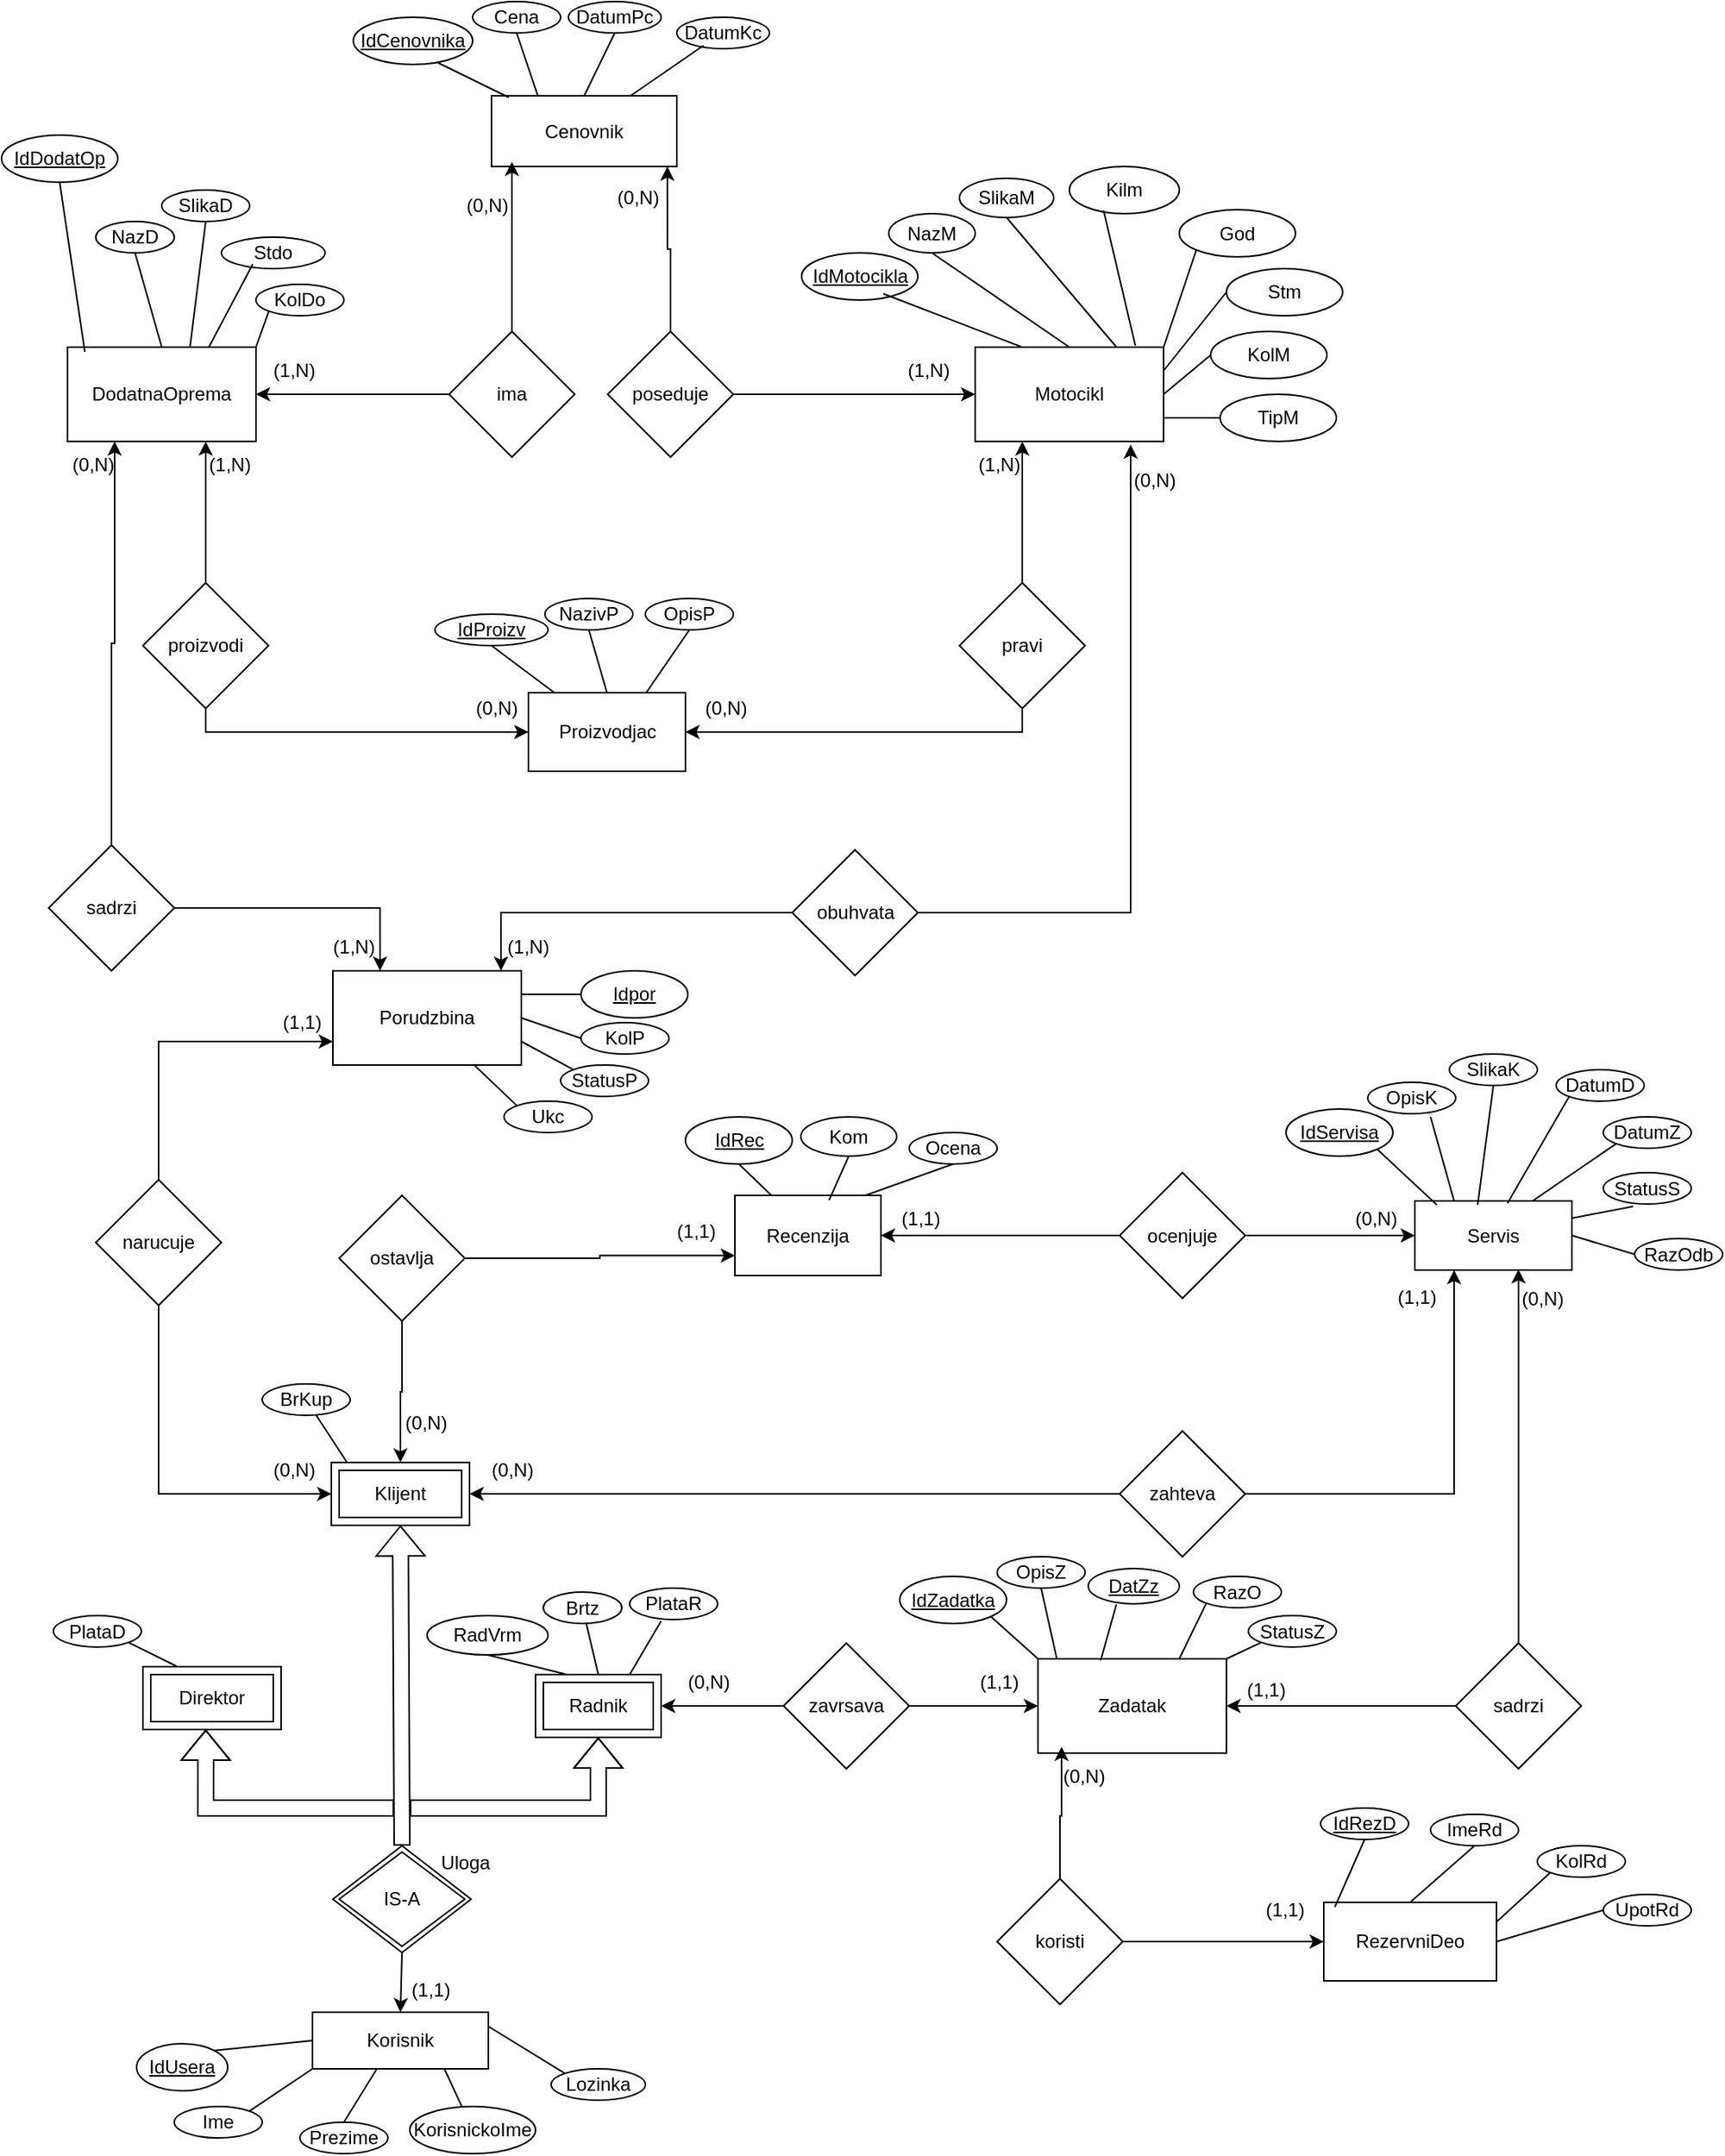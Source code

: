 <mxfile version="26.0.6">
  <diagram name="Page-1" id="jbQmQfb3OkJUTnVMndE-">
    <mxGraphModel dx="1194" dy="1929" grid="1" gridSize="10" guides="1" tooltips="1" connect="1" arrows="1" fold="1" page="1" pageScale="1" pageWidth="827" pageHeight="1169" math="0" shadow="0">
      <root>
        <mxCell id="0" />
        <mxCell id="1" parent="0" />
        <mxCell id="z9-_X4TnjhAXTxXw1oiZ-1" value="Korisnik" style="whiteSpace=wrap;html=1;" parent="1" vertex="1">
          <mxGeometry x="198" y="740" width="112" height="36" as="geometry" />
        </mxCell>
        <mxCell id="z9-_X4TnjhAXTxXw1oiZ-2" value="IS-A" style="shape=rhombus;double=1;perimeter=rhombusPerimeter;whiteSpace=wrap;html=1;align=center;" parent="1" vertex="1">
          <mxGeometry x="211" y="634" width="88" height="68" as="geometry" />
        </mxCell>
        <mxCell id="z9-_X4TnjhAXTxXw1oiZ-3" value="Uloga" style="text;html=1;align=center;verticalAlign=middle;resizable=0;points=[];autosize=1;strokeColor=none;fillColor=none;" parent="1" vertex="1">
          <mxGeometry x="270" y="630" width="50" height="30" as="geometry" />
        </mxCell>
        <mxCell id="z9-_X4TnjhAXTxXw1oiZ-4" value="(1,1)" style="text;html=1;align=center;verticalAlign=middle;resizable=0;points=[];autosize=1;strokeColor=none;fillColor=none;" parent="1" vertex="1">
          <mxGeometry x="249" y="712" width="48" height="28" as="geometry" />
        </mxCell>
        <mxCell id="z9-_X4TnjhAXTxXw1oiZ-5" value="BrKup" style="ellipse;whiteSpace=wrap;html=1;align=center;" parent="1" vertex="1">
          <mxGeometry x="166" y="340" width="56" height="20" as="geometry" />
        </mxCell>
        <mxCell id="z9-_X4TnjhAXTxXw1oiZ-6" value="" style="endArrow=none;html=1;rounded=0;exitX=0.136;exitY=0.075;exitDx=0;exitDy=0;exitPerimeter=0;" parent="1" source="z9-_X4TnjhAXTxXw1oiZ-13" target="z9-_X4TnjhAXTxXw1oiZ-5" edge="1">
          <mxGeometry x="0.444" y="-1" width="50" height="50" relative="1" as="geometry">
            <mxPoint x="439.314" y="592" as="sourcePoint" />
            <mxPoint x="444" y="548" as="targetPoint" />
            <mxPoint as="offset" />
          </mxGeometry>
        </mxCell>
        <mxCell id="z9-_X4TnjhAXTxXw1oiZ-7" value="Brtz" style="ellipse;whiteSpace=wrap;html=1;align=center;" parent="1" vertex="1">
          <mxGeometry x="345" y="472.5" width="50" height="20" as="geometry" />
        </mxCell>
        <mxCell id="z9-_X4TnjhAXTxXw1oiZ-8" value="" style="endArrow=none;html=1;rounded=0;entryX=0.5;entryY=0;entryDx=0;entryDy=0;" parent="1" source="z9-_X4TnjhAXTxXw1oiZ-7" target="z9-_X4TnjhAXTxXw1oiZ-14" edge="1">
          <mxGeometry width="50" height="50" relative="1" as="geometry">
            <mxPoint x="410" y="658" as="sourcePoint" />
            <mxPoint x="460" y="680" as="targetPoint" />
          </mxGeometry>
        </mxCell>
        <mxCell id="z9-_X4TnjhAXTxXw1oiZ-9" value="" style="shape=flexArrow;endArrow=classic;html=1;rounded=0;entryX=0.455;entryY=1;entryDx=0;entryDy=0;entryPerimeter=0;" parent="1" target="z9-_X4TnjhAXTxXw1oiZ-12" edge="1">
          <mxGeometry width="50" height="50" relative="1" as="geometry">
            <mxPoint x="250" y="610" as="sourcePoint" />
            <mxPoint x="394" y="516" as="targetPoint" />
            <Array as="points">
              <mxPoint x="200" y="610" />
              <mxPoint x="130" y="610" />
            </Array>
          </mxGeometry>
        </mxCell>
        <mxCell id="z9-_X4TnjhAXTxXw1oiZ-10" value="" style="shape=flexArrow;endArrow=classic;html=1;rounded=0;entryX=0.5;entryY=1;entryDx=0;entryDy=0;" parent="1" target="z9-_X4TnjhAXTxXw1oiZ-14" edge="1">
          <mxGeometry width="50" height="50" relative="1" as="geometry">
            <mxPoint x="260" y="610" as="sourcePoint" />
            <mxPoint x="403" y="694" as="targetPoint" />
            <Array as="points">
              <mxPoint x="350" y="610" />
              <mxPoint x="380" y="610" />
            </Array>
          </mxGeometry>
        </mxCell>
        <mxCell id="z9-_X4TnjhAXTxXw1oiZ-11" value="" style="shape=flexArrow;endArrow=classic;html=1;rounded=0;entryX=0.5;entryY=1;entryDx=0;entryDy=0;exitX=0.5;exitY=0;exitDx=0;exitDy=0;" parent="1" source="z9-_X4TnjhAXTxXw1oiZ-2" target="z9-_X4TnjhAXTxXw1oiZ-13" edge="1">
          <mxGeometry width="50" height="50" relative="1" as="geometry">
            <mxPoint x="150" y="580" as="sourcePoint" />
            <mxPoint x="402" y="612" as="targetPoint" />
            <Array as="points" />
          </mxGeometry>
        </mxCell>
        <mxCell id="z9-_X4TnjhAXTxXw1oiZ-12" value="Direktor" style="shape=ext;margin=3;double=1;whiteSpace=wrap;html=1;align=center;" parent="1" vertex="1">
          <mxGeometry x="90" y="520" width="88" height="40" as="geometry" />
        </mxCell>
        <mxCell id="z9-_X4TnjhAXTxXw1oiZ-13" value="Klijent" style="shape=ext;margin=3;double=1;whiteSpace=wrap;html=1;align=center;" parent="1" vertex="1">
          <mxGeometry x="210" y="390" width="88" height="40" as="geometry" />
        </mxCell>
        <mxCell id="z9-_X4TnjhAXTxXw1oiZ-14" value="Radnik" style="shape=ext;margin=3;double=1;whiteSpace=wrap;html=1;align=center;" parent="1" vertex="1">
          <mxGeometry x="340" y="525" width="80" height="40" as="geometry" />
        </mxCell>
        <mxCell id="z9-_X4TnjhAXTxXw1oiZ-15" value="RadVrm" style="ellipse;whiteSpace=wrap;html=1;align=center;" parent="1" vertex="1">
          <mxGeometry x="271" y="487.5" width="77" height="25" as="geometry" />
        </mxCell>
        <mxCell id="z9-_X4TnjhAXTxXw1oiZ-16" value="" style="endArrow=none;html=1;rounded=0;entryX=0.25;entryY=0;entryDx=0;entryDy=0;exitX=0.5;exitY=1;exitDx=0;exitDy=0;" parent="1" source="z9-_X4TnjhAXTxXw1oiZ-15" target="z9-_X4TnjhAXTxXw1oiZ-14" edge="1">
          <mxGeometry width="50" height="50" relative="1" as="geometry">
            <mxPoint x="390" y="614" as="sourcePoint" />
            <mxPoint x="440" y="564" as="targetPoint" />
          </mxGeometry>
        </mxCell>
        <mxCell id="z9-_X4TnjhAXTxXw1oiZ-17" value="" style="endArrow=classic;html=1;rounded=0;entryX=0.5;entryY=0;entryDx=0;entryDy=0;exitX=0.5;exitY=1;exitDx=0;exitDy=0;" parent="1" source="z9-_X4TnjhAXTxXw1oiZ-2" target="z9-_X4TnjhAXTxXw1oiZ-1" edge="1">
          <mxGeometry width="50" height="50" relative="1" as="geometry">
            <mxPoint x="400" y="520" as="sourcePoint" />
            <mxPoint x="450" y="470" as="targetPoint" />
          </mxGeometry>
        </mxCell>
        <mxCell id="z9-_X4TnjhAXTxXw1oiZ-18" value="Lozinka" style="ellipse;whiteSpace=wrap;html=1;align=center;" parent="1" vertex="1">
          <mxGeometry x="350" y="776" width="60" height="20" as="geometry" />
        </mxCell>
        <mxCell id="z9-_X4TnjhAXTxXw1oiZ-19" value="KorisnickoIme" style="ellipse;whiteSpace=wrap;html=1;align=center;" parent="1" vertex="1">
          <mxGeometry x="260" y="800" width="80" height="30" as="geometry" />
        </mxCell>
        <mxCell id="z9-_X4TnjhAXTxXw1oiZ-20" value="Ime" style="ellipse;whiteSpace=wrap;html=1;align=center;" parent="1" vertex="1">
          <mxGeometry x="110" y="800" width="56" height="20" as="geometry" />
        </mxCell>
        <mxCell id="z9-_X4TnjhAXTxXw1oiZ-21" value="Prezime" style="ellipse;whiteSpace=wrap;html=1;align=center;" parent="1" vertex="1">
          <mxGeometry x="190" y="810" width="56" height="20" as="geometry" />
        </mxCell>
        <mxCell id="z9-_X4TnjhAXTxXw1oiZ-22" value="IdUsera" style="ellipse;whiteSpace=wrap;html=1;align=center;fontStyle=4" parent="1" vertex="1">
          <mxGeometry x="86" y="760" width="58" height="30" as="geometry" />
        </mxCell>
        <mxCell id="z9-_X4TnjhAXTxXw1oiZ-23" value="" style="endArrow=none;html=1;rounded=0;entryX=1;entryY=0.25;entryDx=0;entryDy=0;exitX=0;exitY=0;exitDx=0;exitDy=0;" parent="1" source="z9-_X4TnjhAXTxXw1oiZ-18" target="z9-_X4TnjhAXTxXw1oiZ-1" edge="1">
          <mxGeometry width="50" height="50" relative="1" as="geometry">
            <mxPoint x="370" y="770" as="sourcePoint" />
            <mxPoint x="420" y="710" as="targetPoint" />
          </mxGeometry>
        </mxCell>
        <mxCell id="z9-_X4TnjhAXTxXw1oiZ-24" value="" style="endArrow=none;html=1;rounded=0;entryX=0.75;entryY=1;entryDx=0;entryDy=0;" parent="1" source="z9-_X4TnjhAXTxXw1oiZ-19" target="z9-_X4TnjhAXTxXw1oiZ-1" edge="1">
          <mxGeometry width="50" height="50" relative="1" as="geometry">
            <mxPoint x="350" y="800" as="sourcePoint" />
            <mxPoint x="290" y="779" as="targetPoint" />
          </mxGeometry>
        </mxCell>
        <mxCell id="z9-_X4TnjhAXTxXw1oiZ-25" value="" style="endArrow=none;html=1;rounded=0;entryX=1;entryY=0;entryDx=0;entryDy=0;exitX=0;exitY=1;exitDx=0;exitDy=0;" parent="1" source="z9-_X4TnjhAXTxXw1oiZ-1" target="z9-_X4TnjhAXTxXw1oiZ-20" edge="1">
          <mxGeometry width="50" height="50" relative="1" as="geometry">
            <mxPoint x="453" y="690" as="sourcePoint" />
            <mxPoint x="503" y="640" as="targetPoint" />
          </mxGeometry>
        </mxCell>
        <mxCell id="z9-_X4TnjhAXTxXw1oiZ-26" value="" style="endArrow=none;html=1;rounded=0;exitX=0.366;exitY=1;exitDx=0;exitDy=0;exitPerimeter=0;entryX=0.5;entryY=0;entryDx=0;entryDy=0;" parent="1" source="z9-_X4TnjhAXTxXw1oiZ-1" target="z9-_X4TnjhAXTxXw1oiZ-21" edge="1">
          <mxGeometry x="0.444" y="-1" width="50" height="50" relative="1" as="geometry">
            <mxPoint x="228" y="760" as="sourcePoint" />
            <mxPoint x="218" y="810" as="targetPoint" />
            <mxPoint as="offset" />
          </mxGeometry>
        </mxCell>
        <mxCell id="z9-_X4TnjhAXTxXw1oiZ-27" value="PlataD" style="ellipse;whiteSpace=wrap;html=1;align=center;" parent="1" vertex="1">
          <mxGeometry x="33" y="487.5" width="56" height="20" as="geometry" />
        </mxCell>
        <mxCell id="z9-_X4TnjhAXTxXw1oiZ-28" value="" style="endArrow=none;html=1;rounded=0;exitX=0.25;exitY=0;exitDx=0;exitDy=0;entryX=1;entryY=1;entryDx=0;entryDy=0;" parent="1" source="z9-_X4TnjhAXTxXw1oiZ-12" target="z9-_X4TnjhAXTxXw1oiZ-27" edge="1">
          <mxGeometry x="0.444" y="-1" width="50" height="50" relative="1" as="geometry">
            <mxPoint x="252" y="491" as="sourcePoint" />
            <mxPoint x="228" y="450" as="targetPoint" />
            <mxPoint as="offset" />
          </mxGeometry>
        </mxCell>
        <mxCell id="z9-_X4TnjhAXTxXw1oiZ-29" value="Porudzbina" style="rounded=0;whiteSpace=wrap;html=1;" parent="1" vertex="1">
          <mxGeometry x="211" y="77" width="120" height="60" as="geometry" />
        </mxCell>
        <mxCell id="z9-_X4TnjhAXTxXw1oiZ-30" style="edgeStyle=orthogonalEdgeStyle;rounded=0;orthogonalLoop=1;jettySize=auto;html=1;exitX=0.5;exitY=1;exitDx=0;exitDy=0;entryX=0;entryY=0.5;entryDx=0;entryDy=0;" parent="1" source="z9-_X4TnjhAXTxXw1oiZ-31" target="z9-_X4TnjhAXTxXw1oiZ-13" edge="1">
          <mxGeometry relative="1" as="geometry" />
        </mxCell>
        <mxCell id="lGPJIiyP_90Y28TDjWUF-8" style="edgeStyle=orthogonalEdgeStyle;rounded=0;orthogonalLoop=1;jettySize=auto;html=1;entryX=0;entryY=0.75;entryDx=0;entryDy=0;" edge="1" parent="1" source="z9-_X4TnjhAXTxXw1oiZ-31" target="z9-_X4TnjhAXTxXw1oiZ-29">
          <mxGeometry relative="1" as="geometry">
            <Array as="points">
              <mxPoint x="100" y="122" />
            </Array>
          </mxGeometry>
        </mxCell>
        <mxCell id="z9-_X4TnjhAXTxXw1oiZ-31" value="narucuje" style="rhombus;whiteSpace=wrap;html=1;" parent="1" vertex="1">
          <mxGeometry x="60" y="210" width="80" height="80" as="geometry" />
        </mxCell>
        <mxCell id="z9-_X4TnjhAXTxXw1oiZ-33" style="edgeStyle=orthogonalEdgeStyle;rounded=0;orthogonalLoop=1;jettySize=auto;html=1;entryX=0.25;entryY=1;entryDx=0;entryDy=0;" parent="1" source="z9-_X4TnjhAXTxXw1oiZ-34" target="z9-_X4TnjhAXTxXw1oiZ-36" edge="1">
          <mxGeometry relative="1" as="geometry" />
        </mxCell>
        <mxCell id="lGPJIiyP_90Y28TDjWUF-7" style="edgeStyle=orthogonalEdgeStyle;rounded=0;orthogonalLoop=1;jettySize=auto;html=1;entryX=0.25;entryY=0;entryDx=0;entryDy=0;" edge="1" parent="1" source="z9-_X4TnjhAXTxXw1oiZ-34" target="z9-_X4TnjhAXTxXw1oiZ-29">
          <mxGeometry relative="1" as="geometry" />
        </mxCell>
        <mxCell id="z9-_X4TnjhAXTxXw1oiZ-34" value="sadrzi" style="rhombus;whiteSpace=wrap;html=1;" parent="1" vertex="1">
          <mxGeometry x="30" y="-3" width="80" height="80" as="geometry" />
        </mxCell>
        <mxCell id="z9-_X4TnjhAXTxXw1oiZ-35" value="Motocikl" style="rounded=0;whiteSpace=wrap;html=1;" parent="1" vertex="1">
          <mxGeometry x="620" y="-320" width="120" height="60" as="geometry" />
        </mxCell>
        <mxCell id="z9-_X4TnjhAXTxXw1oiZ-36" value="DodatnaOprema" style="rounded=0;whiteSpace=wrap;html=1;" parent="1" vertex="1">
          <mxGeometry x="42" y="-320" width="120" height="60" as="geometry" />
        </mxCell>
        <mxCell id="z9-_X4TnjhAXTxXw1oiZ-37" value="NazD" style="ellipse;whiteSpace=wrap;html=1;align=center;" parent="1" vertex="1">
          <mxGeometry x="60" y="-400" width="50" height="20" as="geometry" />
        </mxCell>
        <mxCell id="z9-_X4TnjhAXTxXw1oiZ-38" value="&lt;u&gt;IdDodatOp&lt;/u&gt;" style="ellipse;whiteSpace=wrap;html=1;align=center;" parent="1" vertex="1">
          <mxGeometry y="-455" width="74" height="30" as="geometry" />
        </mxCell>
        <mxCell id="z9-_X4TnjhAXTxXw1oiZ-39" value="SlikaD" style="ellipse;whiteSpace=wrap;html=1;align=center;" parent="1" vertex="1">
          <mxGeometry x="102" y="-420" width="56" height="20" as="geometry" />
        </mxCell>
        <mxCell id="z9-_X4TnjhAXTxXw1oiZ-40" style="edgeStyle=orthogonalEdgeStyle;rounded=0;orthogonalLoop=1;jettySize=auto;html=1;exitX=0.5;exitY=1;exitDx=0;exitDy=0;" parent="1" source="z9-_X4TnjhAXTxXw1oiZ-39" target="z9-_X4TnjhAXTxXw1oiZ-39" edge="1">
          <mxGeometry relative="1" as="geometry" />
        </mxCell>
        <mxCell id="z9-_X4TnjhAXTxXw1oiZ-41" value="KolDo" style="ellipse;whiteSpace=wrap;html=1;align=center;" parent="1" vertex="1">
          <mxGeometry x="162" y="-360" width="56" height="20" as="geometry" />
        </mxCell>
        <mxCell id="z9-_X4TnjhAXTxXw1oiZ-42" value="Stdo" style="ellipse;whiteSpace=wrap;html=1;align=center;" parent="1" vertex="1">
          <mxGeometry x="140" y="-390" width="66" height="20" as="geometry" />
        </mxCell>
        <mxCell id="z9-_X4TnjhAXTxXw1oiZ-43" value="" style="endArrow=none;html=1;rounded=0;entryX=0.5;entryY=1;entryDx=0;entryDy=0;exitX=0.092;exitY=0.05;exitDx=0;exitDy=0;exitPerimeter=0;" parent="1" source="z9-_X4TnjhAXTxXw1oiZ-36" target="z9-_X4TnjhAXTxXw1oiZ-38" edge="1">
          <mxGeometry width="50" height="50" relative="1" as="geometry">
            <mxPoint x="70" y="-260" as="sourcePoint" />
            <mxPoint x="450" y="-390" as="targetPoint" />
          </mxGeometry>
        </mxCell>
        <mxCell id="z9-_X4TnjhAXTxXw1oiZ-44" value="" style="endArrow=none;html=1;rounded=0;entryX=0.5;entryY=1;entryDx=0;entryDy=0;exitX=0.5;exitY=0;exitDx=0;exitDy=0;" parent="1" source="z9-_X4TnjhAXTxXw1oiZ-36" target="z9-_X4TnjhAXTxXw1oiZ-37" edge="1">
          <mxGeometry width="50" height="50" relative="1" as="geometry">
            <mxPoint x="400" y="-340" as="sourcePoint" />
            <mxPoint x="450" y="-390" as="targetPoint" />
          </mxGeometry>
        </mxCell>
        <mxCell id="z9-_X4TnjhAXTxXw1oiZ-45" value="" style="endArrow=none;html=1;rounded=0;entryX=0.5;entryY=1;entryDx=0;entryDy=0;exitX=0.65;exitY=0;exitDx=0;exitDy=0;exitPerimeter=0;" parent="1" source="z9-_X4TnjhAXTxXw1oiZ-36" target="z9-_X4TnjhAXTxXw1oiZ-39" edge="1">
          <mxGeometry width="50" height="50" relative="1" as="geometry">
            <mxPoint x="400" y="-340" as="sourcePoint" />
            <mxPoint x="450" y="-390" as="targetPoint" />
          </mxGeometry>
        </mxCell>
        <mxCell id="z9-_X4TnjhAXTxXw1oiZ-46" value="" style="endArrow=none;html=1;rounded=0;exitX=0.303;exitY=0.854;exitDx=0;exitDy=0;entryX=0.75;entryY=0;entryDx=0;entryDy=0;exitPerimeter=0;" parent="1" source="z9-_X4TnjhAXTxXw1oiZ-42" target="z9-_X4TnjhAXTxXw1oiZ-36" edge="1">
          <mxGeometry width="50" height="50" relative="1" as="geometry">
            <mxPoint x="400" y="-340" as="sourcePoint" />
            <mxPoint x="450" y="-390" as="targetPoint" />
          </mxGeometry>
        </mxCell>
        <mxCell id="z9-_X4TnjhAXTxXw1oiZ-47" value="NazМ" style="ellipse;whiteSpace=wrap;html=1;align=center;" parent="1" vertex="1">
          <mxGeometry x="565" y="-405" width="55" height="25" as="geometry" />
        </mxCell>
        <mxCell id="z9-_X4TnjhAXTxXw1oiZ-48" value="&lt;u&gt;IdMotocikla&lt;/u&gt;" style="ellipse;whiteSpace=wrap;html=1;align=center;" parent="1" vertex="1">
          <mxGeometry x="509.5" y="-380" width="74" height="30" as="geometry" />
        </mxCell>
        <mxCell id="z9-_X4TnjhAXTxXw1oiZ-49" value="SlikaМ" style="ellipse;whiteSpace=wrap;html=1;align=center;" parent="1" vertex="1">
          <mxGeometry x="610" y="-427.5" width="60" height="25" as="geometry" />
        </mxCell>
        <mxCell id="z9-_X4TnjhAXTxXw1oiZ-50" style="edgeStyle=orthogonalEdgeStyle;rounded=0;orthogonalLoop=1;jettySize=auto;html=1;exitX=0.5;exitY=1;exitDx=0;exitDy=0;" parent="1" source="z9-_X4TnjhAXTxXw1oiZ-49" target="z9-_X4TnjhAXTxXw1oiZ-49" edge="1">
          <mxGeometry relative="1" as="geometry" />
        </mxCell>
        <mxCell id="z9-_X4TnjhAXTxXw1oiZ-51" value="" style="endArrow=none;html=1;rounded=0;entryX=0.703;entryY=0.867;entryDx=0;entryDy=0;exitX=0.25;exitY=0;exitDx=0;exitDy=0;entryPerimeter=0;" parent="1" source="z9-_X4TnjhAXTxXw1oiZ-35" target="z9-_X4TnjhAXTxXw1oiZ-48" edge="1">
          <mxGeometry width="50" height="50" relative="1" as="geometry">
            <mxPoint x="400" y="-140" as="sourcePoint" />
            <mxPoint x="450" y="-190" as="targetPoint" />
          </mxGeometry>
        </mxCell>
        <mxCell id="z9-_X4TnjhAXTxXw1oiZ-52" value="" style="endArrow=none;html=1;rounded=0;entryX=0.5;entryY=1;entryDx=0;entryDy=0;exitX=0.5;exitY=0;exitDx=0;exitDy=0;" parent="1" source="z9-_X4TnjhAXTxXw1oiZ-35" target="z9-_X4TnjhAXTxXw1oiZ-47" edge="1">
          <mxGeometry width="50" height="50" relative="1" as="geometry">
            <mxPoint x="400" y="-140" as="sourcePoint" />
            <mxPoint x="450" y="-190" as="targetPoint" />
          </mxGeometry>
        </mxCell>
        <mxCell id="z9-_X4TnjhAXTxXw1oiZ-53" value="" style="endArrow=none;html=1;rounded=0;entryX=0.5;entryY=1;entryDx=0;entryDy=0;exitX=0.75;exitY=0;exitDx=0;exitDy=0;" parent="1" source="z9-_X4TnjhAXTxXw1oiZ-35" target="z9-_X4TnjhAXTxXw1oiZ-49" edge="1">
          <mxGeometry width="50" height="50" relative="1" as="geometry">
            <mxPoint x="400" y="-140" as="sourcePoint" />
            <mxPoint x="450" y="-190" as="targetPoint" />
          </mxGeometry>
        </mxCell>
        <mxCell id="z9-_X4TnjhAXTxXw1oiZ-54" value="Kilm" style="ellipse;whiteSpace=wrap;html=1;align=center;" parent="1" vertex="1">
          <mxGeometry x="680" y="-435" width="70" height="30" as="geometry" />
        </mxCell>
        <mxCell id="z9-_X4TnjhAXTxXw1oiZ-55" style="edgeStyle=orthogonalEdgeStyle;rounded=0;orthogonalLoop=1;jettySize=auto;html=1;exitX=0.5;exitY=1;exitDx=0;exitDy=0;" parent="1" edge="1">
          <mxGeometry relative="1" as="geometry">
            <mxPoint x="818" y="-290" as="sourcePoint" />
            <mxPoint x="818" y="-290" as="targetPoint" />
          </mxGeometry>
        </mxCell>
        <mxCell id="z9-_X4TnjhAXTxXw1oiZ-56" style="edgeStyle=orthogonalEdgeStyle;rounded=0;orthogonalLoop=1;jettySize=auto;html=1;exitX=0.5;exitY=1;exitDx=0;exitDy=0;" parent="1" edge="1">
          <mxGeometry relative="1" as="geometry">
            <mxPoint x="615" y="-270" as="sourcePoint" />
            <mxPoint x="615" y="-270" as="targetPoint" />
          </mxGeometry>
        </mxCell>
        <mxCell id="z9-_X4TnjhAXTxXw1oiZ-57" value="God" style="ellipse;whiteSpace=wrap;html=1;align=center;" parent="1" vertex="1">
          <mxGeometry x="750" y="-407.5" width="74" height="30" as="geometry" />
        </mxCell>
        <mxCell id="z9-_X4TnjhAXTxXw1oiZ-58" style="edgeStyle=orthogonalEdgeStyle;rounded=0;orthogonalLoop=1;jettySize=auto;html=1;exitX=0.5;exitY=1;exitDx=0;exitDy=0;" parent="1" edge="1">
          <mxGeometry relative="1" as="geometry">
            <mxPoint x="615" y="-220" as="sourcePoint" />
            <mxPoint x="615" y="-220" as="targetPoint" />
          </mxGeometry>
        </mxCell>
        <mxCell id="z9-_X4TnjhAXTxXw1oiZ-59" value="Stm" style="ellipse;whiteSpace=wrap;html=1;align=center;" parent="1" vertex="1">
          <mxGeometry x="780" y="-370" width="74" height="30" as="geometry" />
        </mxCell>
        <mxCell id="z9-_X4TnjhAXTxXw1oiZ-60" value="TipM" style="ellipse;whiteSpace=wrap;html=1;align=center;" parent="1" vertex="1">
          <mxGeometry x="776" y="-290" width="74" height="30" as="geometry" />
        </mxCell>
        <mxCell id="z9-_X4TnjhAXTxXw1oiZ-61" value="KolM" style="ellipse;whiteSpace=wrap;html=1;align=center;" parent="1" vertex="1">
          <mxGeometry x="770" y="-330" width="74" height="30" as="geometry" />
        </mxCell>
        <mxCell id="z9-_X4TnjhAXTxXw1oiZ-62" value="" style="endArrow=none;html=1;rounded=0;entryX=0.311;entryY=0.933;entryDx=0;entryDy=0;entryPerimeter=0;exitX=0.85;exitY=-0.017;exitDx=0;exitDy=0;exitPerimeter=0;" parent="1" source="z9-_X4TnjhAXTxXw1oiZ-35" target="z9-_X4TnjhAXTxXw1oiZ-54" edge="1">
          <mxGeometry width="50" height="50" relative="1" as="geometry">
            <mxPoint x="400" y="-140" as="sourcePoint" />
            <mxPoint x="450" y="-190" as="targetPoint" />
          </mxGeometry>
        </mxCell>
        <mxCell id="z9-_X4TnjhAXTxXw1oiZ-63" value="" style="endArrow=none;html=1;rounded=0;entryX=0;entryY=1;entryDx=0;entryDy=0;exitX=1;exitY=0;exitDx=0;exitDy=0;" parent="1" source="z9-_X4TnjhAXTxXw1oiZ-35" target="z9-_X4TnjhAXTxXw1oiZ-57" edge="1">
          <mxGeometry width="50" height="50" relative="1" as="geometry">
            <mxPoint x="400" y="-140" as="sourcePoint" />
            <mxPoint x="450" y="-190" as="targetPoint" />
          </mxGeometry>
        </mxCell>
        <mxCell id="z9-_X4TnjhAXTxXw1oiZ-64" value="" style="endArrow=none;html=1;rounded=0;entryX=0;entryY=0.5;entryDx=0;entryDy=0;exitX=1;exitY=0.25;exitDx=0;exitDy=0;" parent="1" source="z9-_X4TnjhAXTxXw1oiZ-35" target="z9-_X4TnjhAXTxXw1oiZ-59" edge="1">
          <mxGeometry width="50" height="50" relative="1" as="geometry">
            <mxPoint x="400" y="-140" as="sourcePoint" />
            <mxPoint x="450" y="-190" as="targetPoint" />
          </mxGeometry>
        </mxCell>
        <mxCell id="z9-_X4TnjhAXTxXw1oiZ-65" value="" style="endArrow=none;html=1;rounded=0;entryX=0;entryY=0.5;entryDx=0;entryDy=0;exitX=1;exitY=0.5;exitDx=0;exitDy=0;" parent="1" source="z9-_X4TnjhAXTxXw1oiZ-35" target="z9-_X4TnjhAXTxXw1oiZ-61" edge="1">
          <mxGeometry width="50" height="50" relative="1" as="geometry">
            <mxPoint x="400" y="-140" as="sourcePoint" />
            <mxPoint x="450" y="-190" as="targetPoint" />
          </mxGeometry>
        </mxCell>
        <mxCell id="z9-_X4TnjhAXTxXw1oiZ-66" value="" style="endArrow=none;html=1;rounded=0;entryX=0;entryY=0.5;entryDx=0;entryDy=0;exitX=1;exitY=0.75;exitDx=0;exitDy=0;" parent="1" source="z9-_X4TnjhAXTxXw1oiZ-35" target="z9-_X4TnjhAXTxXw1oiZ-60" edge="1">
          <mxGeometry width="50" height="50" relative="1" as="geometry">
            <mxPoint x="400" y="-140" as="sourcePoint" />
            <mxPoint x="450" y="-190" as="targetPoint" />
          </mxGeometry>
        </mxCell>
        <mxCell id="z9-_X4TnjhAXTxXw1oiZ-67" value="Cenovnik" style="rounded=0;whiteSpace=wrap;html=1;" parent="1" vertex="1">
          <mxGeometry x="312" y="-480" width="118" height="45" as="geometry" />
        </mxCell>
        <mxCell id="z9-_X4TnjhAXTxXw1oiZ-68" style="edgeStyle=orthogonalEdgeStyle;rounded=0;orthogonalLoop=1;jettySize=auto;html=1;entryX=1;entryY=0.5;entryDx=0;entryDy=0;" parent="1" source="z9-_X4TnjhAXTxXw1oiZ-70" target="z9-_X4TnjhAXTxXw1oiZ-36" edge="1">
          <mxGeometry relative="1" as="geometry" />
        </mxCell>
        <mxCell id="z9-_X4TnjhAXTxXw1oiZ-70" value="ima" style="rhombus;whiteSpace=wrap;html=1;" parent="1" vertex="1">
          <mxGeometry x="285" y="-330" width="80" height="80" as="geometry" />
        </mxCell>
        <mxCell id="z9-_X4TnjhAXTxXw1oiZ-71" value="(1,N)" style="text;html=1;align=center;verticalAlign=middle;resizable=0;points=[];autosize=1;strokeColor=none;fillColor=none;" parent="1" vertex="1">
          <mxGeometry x="199" y="47" width="50" height="30" as="geometry" />
        </mxCell>
        <mxCell id="z9-_X4TnjhAXTxXw1oiZ-72" value="(0,N)" style="text;html=1;align=center;verticalAlign=middle;resizable=0;points=[];autosize=1;strokeColor=none;fillColor=none;" parent="1" vertex="1">
          <mxGeometry x="33" y="-260" width="50" height="30" as="geometry" />
        </mxCell>
        <mxCell id="z9-_X4TnjhAXTxXw1oiZ-73" value="(0,N)" style="text;html=1;align=center;verticalAlign=middle;resizable=0;points=[];autosize=1;strokeColor=none;fillColor=none;" parent="1" vertex="1">
          <mxGeometry x="709" y="-250" width="50" height="30" as="geometry" />
        </mxCell>
        <mxCell id="z9-_X4TnjhAXTxXw1oiZ-74" value="(0,N)" style="text;html=1;align=center;verticalAlign=middle;resizable=0;points=[];autosize=1;strokeColor=none;fillColor=none;" parent="1" vertex="1">
          <mxGeometry x="284" y="-425" width="50" height="30" as="geometry" />
        </mxCell>
        <mxCell id="z9-_X4TnjhAXTxXw1oiZ-75" value="(1,N)" style="text;html=1;align=center;verticalAlign=middle;resizable=0;points=[];autosize=1;strokeColor=none;fillColor=none;" parent="1" vertex="1">
          <mxGeometry x="565" y="-320" width="50" height="30" as="geometry" />
        </mxCell>
        <mxCell id="z9-_X4TnjhAXTxXw1oiZ-76" value="(1,N)" style="text;html=1;align=center;verticalAlign=middle;resizable=0;points=[];autosize=1;strokeColor=none;fillColor=none;" parent="1" vertex="1">
          <mxGeometry x="161" y="-320" width="50" height="30" as="geometry" />
        </mxCell>
        <mxCell id="z9-_X4TnjhAXTxXw1oiZ-77" value="IdCenovnika" style="ellipse;whiteSpace=wrap;html=1;align=center;fontStyle=4" parent="1" vertex="1">
          <mxGeometry x="224" y="-530" width="76" height="30" as="geometry" />
        </mxCell>
        <mxCell id="z9-_X4TnjhAXTxXw1oiZ-78" value="Cena" style="ellipse;whiteSpace=wrap;html=1;align=center;" parent="1" vertex="1">
          <mxGeometry x="300" y="-540" width="56" height="20" as="geometry" />
        </mxCell>
        <mxCell id="z9-_X4TnjhAXTxXw1oiZ-79" style="edgeStyle=orthogonalEdgeStyle;rounded=0;orthogonalLoop=1;jettySize=auto;html=1;exitX=0.5;exitY=1;exitDx=0;exitDy=0;" parent="1" source="z9-_X4TnjhAXTxXw1oiZ-78" target="z9-_X4TnjhAXTxXw1oiZ-78" edge="1">
          <mxGeometry relative="1" as="geometry" />
        </mxCell>
        <mxCell id="z9-_X4TnjhAXTxXw1oiZ-80" value="" style="endArrow=none;html=1;rounded=0;entryX=0.711;entryY=0.967;entryDx=0;entryDy=0;exitX=0.093;exitY=0.022;exitDx=0;exitDy=0;entryPerimeter=0;exitPerimeter=0;" parent="1" source="z9-_X4TnjhAXTxXw1oiZ-67" target="z9-_X4TnjhAXTxXw1oiZ-77" edge="1">
          <mxGeometry width="50" height="50" relative="1" as="geometry">
            <mxPoint x="400" y="-140" as="sourcePoint" />
            <mxPoint x="450" y="-190" as="targetPoint" />
          </mxGeometry>
        </mxCell>
        <mxCell id="z9-_X4TnjhAXTxXw1oiZ-81" value="" style="endArrow=none;html=1;rounded=0;entryX=0.5;entryY=1;entryDx=0;entryDy=0;exitX=0.25;exitY=0;exitDx=0;exitDy=0;" parent="1" source="z9-_X4TnjhAXTxXw1oiZ-67" target="z9-_X4TnjhAXTxXw1oiZ-78" edge="1">
          <mxGeometry width="50" height="50" relative="1" as="geometry">
            <mxPoint x="400" y="-140" as="sourcePoint" />
            <mxPoint x="450" y="-190" as="targetPoint" />
          </mxGeometry>
        </mxCell>
        <mxCell id="z9-_X4TnjhAXTxXw1oiZ-82" value="(0,N)" style="text;html=1;align=center;verticalAlign=middle;resizable=0;points=[];autosize=1;strokeColor=none;fillColor=none;" parent="1" vertex="1">
          <mxGeometry x="161" y="380" width="50" height="30" as="geometry" />
        </mxCell>
        <mxCell id="z9-_X4TnjhAXTxXw1oiZ-83" value="(1,1)" style="text;html=1;align=center;verticalAlign=middle;resizable=0;points=[];autosize=1;strokeColor=none;fillColor=none;" parent="1" vertex="1">
          <mxGeometry x="167" y="96" width="48" height="28" as="geometry" />
        </mxCell>
        <mxCell id="z9-_X4TnjhAXTxXw1oiZ-84" value="&lt;div style=&quot;&quot;&gt;Proizvodjac&lt;/div&gt;" style="rounded=0;whiteSpace=wrap;html=1;" parent="1" vertex="1">
          <mxGeometry x="335.5" y="-100" width="100" height="50" as="geometry" />
        </mxCell>
        <mxCell id="z9-_X4TnjhAXTxXw1oiZ-85" style="edgeStyle=orthogonalEdgeStyle;rounded=0;orthogonalLoop=1;jettySize=auto;html=1;" parent="1" source="z9-_X4TnjhAXTxXw1oiZ-86" edge="1">
          <mxGeometry relative="1" as="geometry">
            <mxPoint x="130" y="-260" as="targetPoint" />
            <Array as="points">
              <mxPoint x="130" y="-260" />
            </Array>
          </mxGeometry>
        </mxCell>
        <mxCell id="z9-_X4TnjhAXTxXw1oiZ-86" value="proizvodi" style="rhombus;whiteSpace=wrap;html=1;" parent="1" vertex="1">
          <mxGeometry x="90" y="-170" width="80" height="80" as="geometry" />
        </mxCell>
        <mxCell id="z9-_X4TnjhAXTxXw1oiZ-87" value="NazivP" style="ellipse;whiteSpace=wrap;html=1;align=center;" parent="1" vertex="1">
          <mxGeometry x="346" y="-160" width="56" height="20" as="geometry" />
        </mxCell>
        <mxCell id="z9-_X4TnjhAXTxXw1oiZ-88" style="edgeStyle=orthogonalEdgeStyle;rounded=0;orthogonalLoop=1;jettySize=auto;html=1;exitX=0.5;exitY=1;exitDx=0;exitDy=0;" parent="1" source="z9-_X4TnjhAXTxXw1oiZ-87" target="z9-_X4TnjhAXTxXw1oiZ-87" edge="1">
          <mxGeometry relative="1" as="geometry" />
        </mxCell>
        <mxCell id="z9-_X4TnjhAXTxXw1oiZ-89" value="OpisP" style="ellipse;whiteSpace=wrap;html=1;align=center;" parent="1" vertex="1">
          <mxGeometry x="410" y="-160" width="56" height="20" as="geometry" />
        </mxCell>
        <mxCell id="z9-_X4TnjhAXTxXw1oiZ-90" style="edgeStyle=orthogonalEdgeStyle;rounded=0;orthogonalLoop=1;jettySize=auto;html=1;exitX=0.5;exitY=1;exitDx=0;exitDy=0;" parent="1" source="z9-_X4TnjhAXTxXw1oiZ-89" target="z9-_X4TnjhAXTxXw1oiZ-89" edge="1">
          <mxGeometry relative="1" as="geometry" />
        </mxCell>
        <mxCell id="z9-_X4TnjhAXTxXw1oiZ-91" value="&lt;u&gt;IdProizv&lt;/u&gt;" style="ellipse;whiteSpace=wrap;html=1;align=center;" parent="1" vertex="1">
          <mxGeometry x="276" y="-150" width="72" height="20" as="geometry" />
        </mxCell>
        <mxCell id="z9-_X4TnjhAXTxXw1oiZ-92" style="edgeStyle=orthogonalEdgeStyle;rounded=0;orthogonalLoop=1;jettySize=auto;html=1;exitX=0.5;exitY=1;exitDx=0;exitDy=0;" parent="1" source="z9-_X4TnjhAXTxXw1oiZ-91" target="z9-_X4TnjhAXTxXw1oiZ-91" edge="1">
          <mxGeometry relative="1" as="geometry" />
        </mxCell>
        <mxCell id="z9-_X4TnjhAXTxXw1oiZ-93" value="" style="endArrow=none;html=1;rounded=0;entryX=0.5;entryY=0;entryDx=0;entryDy=0;exitX=0.5;exitY=1;exitDx=0;exitDy=0;" parent="1" source="z9-_X4TnjhAXTxXw1oiZ-87" target="z9-_X4TnjhAXTxXw1oiZ-84" edge="1">
          <mxGeometry width="50" height="50" relative="1" as="geometry">
            <mxPoint x="400" y="-140" as="sourcePoint" />
            <mxPoint x="450" y="-190" as="targetPoint" />
          </mxGeometry>
        </mxCell>
        <mxCell id="z9-_X4TnjhAXTxXw1oiZ-94" value="" style="endArrow=none;html=1;rounded=0;entryX=0.75;entryY=0;entryDx=0;entryDy=0;exitX=0.5;exitY=1;exitDx=0;exitDy=0;" parent="1" source="z9-_X4TnjhAXTxXw1oiZ-89" target="z9-_X4TnjhAXTxXw1oiZ-84" edge="1">
          <mxGeometry width="50" height="50" relative="1" as="geometry">
            <mxPoint x="400" y="-140" as="sourcePoint" />
            <mxPoint x="450" y="-190" as="targetPoint" />
          </mxGeometry>
        </mxCell>
        <mxCell id="z9-_X4TnjhAXTxXw1oiZ-96" value="" style="endArrow=none;html=1;rounded=0;entryX=1;entryY=0;entryDx=0;entryDy=0;exitX=0;exitY=1;exitDx=0;exitDy=0;" parent="1" source="z9-_X4TnjhAXTxXw1oiZ-41" target="z9-_X4TnjhAXTxXw1oiZ-36" edge="1">
          <mxGeometry width="50" height="50" relative="1" as="geometry">
            <mxPoint x="400" y="-240" as="sourcePoint" />
            <mxPoint x="450" y="-290" as="targetPoint" />
          </mxGeometry>
        </mxCell>
        <mxCell id="z9-_X4TnjhAXTxXw1oiZ-97" style="edgeStyle=orthogonalEdgeStyle;rounded=0;orthogonalLoop=1;jettySize=auto;html=1;exitX=0.5;exitY=1;exitDx=0;exitDy=0;entryX=0;entryY=0.5;entryDx=0;entryDy=0;" parent="1" source="z9-_X4TnjhAXTxXw1oiZ-86" target="z9-_X4TnjhAXTxXw1oiZ-84" edge="1">
          <mxGeometry relative="1" as="geometry">
            <Array as="points">
              <mxPoint x="130" y="-75" />
            </Array>
          </mxGeometry>
        </mxCell>
        <mxCell id="z9-_X4TnjhAXTxXw1oiZ-98" value="" style="endArrow=none;html=1;rounded=0;exitX=0.5;exitY=1;exitDx=0;exitDy=0;" parent="1" source="z9-_X4TnjhAXTxXw1oiZ-91" target="z9-_X4TnjhAXTxXw1oiZ-84" edge="1">
          <mxGeometry width="50" height="50" relative="1" as="geometry">
            <mxPoint x="400" y="-40" as="sourcePoint" />
            <mxPoint x="450" y="-90" as="targetPoint" />
          </mxGeometry>
        </mxCell>
        <mxCell id="z9-_X4TnjhAXTxXw1oiZ-99" value="(0,N)" style="text;html=1;align=center;verticalAlign=middle;resizable=0;points=[];autosize=1;strokeColor=none;fillColor=none;" parent="1" vertex="1">
          <mxGeometry x="290" y="-105" width="50" height="30" as="geometry" />
        </mxCell>
        <mxCell id="z9-_X4TnjhAXTxXw1oiZ-100" value="(1,N)" style="text;html=1;align=center;verticalAlign=middle;resizable=0;points=[];autosize=1;strokeColor=none;fillColor=none;" parent="1" vertex="1">
          <mxGeometry x="610" y="-260" width="50" height="30" as="geometry" />
        </mxCell>
        <mxCell id="z9-_X4TnjhAXTxXw1oiZ-101" value="(1,N)" style="text;html=1;align=center;verticalAlign=middle;resizable=0;points=[];autosize=1;strokeColor=none;fillColor=none;" parent="1" vertex="1">
          <mxGeometry x="120" y="-260" width="50" height="30" as="geometry" />
        </mxCell>
        <mxCell id="z9-_X4TnjhAXTxXw1oiZ-102" value="Zadatak" style="rounded=0;whiteSpace=wrap;html=1;" parent="1" vertex="1">
          <mxGeometry x="660" y="515" width="120" height="60" as="geometry" />
        </mxCell>
        <mxCell id="z9-_X4TnjhAXTxXw1oiZ-103" style="edgeStyle=orthogonalEdgeStyle;rounded=0;orthogonalLoop=1;jettySize=auto;html=1;entryX=1;entryY=0.5;entryDx=0;entryDy=0;" parent="1" source="z9-_X4TnjhAXTxXw1oiZ-105" target="z9-_X4TnjhAXTxXw1oiZ-14" edge="1">
          <mxGeometry relative="1" as="geometry" />
        </mxCell>
        <mxCell id="z9-_X4TnjhAXTxXw1oiZ-104" style="edgeStyle=orthogonalEdgeStyle;rounded=0;orthogonalLoop=1;jettySize=auto;html=1;" parent="1" source="z9-_X4TnjhAXTxXw1oiZ-105" target="z9-_X4TnjhAXTxXw1oiZ-102" edge="1">
          <mxGeometry relative="1" as="geometry" />
        </mxCell>
        <mxCell id="z9-_X4TnjhAXTxXw1oiZ-105" value="zavrsava" style="rhombus;whiteSpace=wrap;html=1;" parent="1" vertex="1">
          <mxGeometry x="498" y="505" width="80" height="80" as="geometry" />
        </mxCell>
        <mxCell id="z9-_X4TnjhAXTxXw1oiZ-106" value="(0,N)" style="text;html=1;align=center;verticalAlign=middle;resizable=0;points=[];autosize=1;strokeColor=none;fillColor=none;" parent="1" vertex="1">
          <mxGeometry x="425" y="515" width="50" height="30" as="geometry" />
        </mxCell>
        <mxCell id="z9-_X4TnjhAXTxXw1oiZ-107" value="(1,1)" style="text;html=1;align=center;verticalAlign=middle;resizable=0;points=[];autosize=1;strokeColor=none;fillColor=none;" parent="1" vertex="1">
          <mxGeometry x="610" y="515" width="50" height="30" as="geometry" />
        </mxCell>
        <mxCell id="z9-_X4TnjhAXTxXw1oiZ-108" value="Recenzija" style="rounded=0;whiteSpace=wrap;html=1;" parent="1" vertex="1">
          <mxGeometry x="467" y="220" width="93" height="51" as="geometry" />
        </mxCell>
        <mxCell id="z9-_X4TnjhAXTxXw1oiZ-109" style="edgeStyle=orthogonalEdgeStyle;rounded=0;orthogonalLoop=1;jettySize=auto;html=1;entryX=0.5;entryY=0;entryDx=0;entryDy=0;" parent="1" source="z9-_X4TnjhAXTxXw1oiZ-111" target="z9-_X4TnjhAXTxXw1oiZ-13" edge="1">
          <mxGeometry relative="1" as="geometry" />
        </mxCell>
        <mxCell id="z9-_X4TnjhAXTxXw1oiZ-110" style="edgeStyle=orthogonalEdgeStyle;rounded=0;orthogonalLoop=1;jettySize=auto;html=1;entryX=0;entryY=0.75;entryDx=0;entryDy=0;" parent="1" source="z9-_X4TnjhAXTxXw1oiZ-111" target="z9-_X4TnjhAXTxXw1oiZ-108" edge="1">
          <mxGeometry relative="1" as="geometry" />
        </mxCell>
        <mxCell id="z9-_X4TnjhAXTxXw1oiZ-111" value="ostavlja" style="rhombus;whiteSpace=wrap;html=1;" parent="1" vertex="1">
          <mxGeometry x="215" y="220" width="80" height="80" as="geometry" />
        </mxCell>
        <mxCell id="z9-_X4TnjhAXTxXw1oiZ-112" style="edgeStyle=orthogonalEdgeStyle;rounded=0;orthogonalLoop=1;jettySize=auto;html=1;exitX=0;exitY=0.5;exitDx=0;exitDy=0;entryX=1;entryY=0.5;entryDx=0;entryDy=0;" parent="1" source="z9-_X4TnjhAXTxXw1oiZ-114" target="z9-_X4TnjhAXTxXw1oiZ-108" edge="1">
          <mxGeometry relative="1" as="geometry" />
        </mxCell>
        <mxCell id="z9-_X4TnjhAXTxXw1oiZ-113" style="edgeStyle=orthogonalEdgeStyle;rounded=0;orthogonalLoop=1;jettySize=auto;html=1;exitX=1;exitY=0.5;exitDx=0;exitDy=0;entryX=0;entryY=0.5;entryDx=0;entryDy=0;" parent="1" source="z9-_X4TnjhAXTxXw1oiZ-114" target="z9-_X4TnjhAXTxXw1oiZ-116" edge="1">
          <mxGeometry relative="1" as="geometry">
            <mxPoint x="850" y="223" as="targetPoint" />
          </mxGeometry>
        </mxCell>
        <mxCell id="z9-_X4TnjhAXTxXw1oiZ-114" value="ocenjuje" style="rhombus;whiteSpace=wrap;html=1;" parent="1" vertex="1">
          <mxGeometry x="712" y="205.5" width="80" height="80" as="geometry" />
        </mxCell>
        <mxCell id="z9-_X4TnjhAXTxXw1oiZ-115" value="" style="endArrow=none;html=1;rounded=0;entryX=1;entryY=0;entryDx=0;entryDy=0;exitX=0;exitY=0.5;exitDx=0;exitDy=0;" parent="1" source="z9-_X4TnjhAXTxXw1oiZ-1" target="z9-_X4TnjhAXTxXw1oiZ-22" edge="1">
          <mxGeometry width="50" height="50" relative="1" as="geometry">
            <mxPoint x="400" y="660" as="sourcePoint" />
            <mxPoint x="450" y="610" as="targetPoint" />
          </mxGeometry>
        </mxCell>
        <mxCell id="z9-_X4TnjhAXTxXw1oiZ-116" value="Servis" style="rounded=0;whiteSpace=wrap;html=1;" parent="1" vertex="1">
          <mxGeometry x="900" y="223.5" width="100" height="44" as="geometry" />
        </mxCell>
        <mxCell id="z9-_X4TnjhAXTxXw1oiZ-117" value="(1,1)" style="text;html=1;align=center;verticalAlign=middle;resizable=0;points=[];autosize=1;strokeColor=none;fillColor=none;" parent="1" vertex="1">
          <mxGeometry x="417" y="228" width="50" height="30" as="geometry" />
        </mxCell>
        <mxCell id="z9-_X4TnjhAXTxXw1oiZ-118" value="(0,N)" style="text;html=1;align=center;verticalAlign=middle;resizable=0;points=[];autosize=1;strokeColor=none;fillColor=none;" parent="1" vertex="1">
          <mxGeometry x="245" y="350" width="50" height="30" as="geometry" />
        </mxCell>
        <mxCell id="z9-_X4TnjhAXTxXw1oiZ-119" value="(1,1)" style="text;html=1;align=center;verticalAlign=middle;resizable=0;points=[];autosize=1;strokeColor=none;fillColor=none;" parent="1" vertex="1">
          <mxGeometry x="560" y="220" width="50" height="30" as="geometry" />
        </mxCell>
        <mxCell id="z9-_X4TnjhAXTxXw1oiZ-120" value="(0,N)" style="text;html=1;align=center;verticalAlign=middle;resizable=0;points=[];autosize=1;strokeColor=none;fillColor=none;" parent="1" vertex="1">
          <mxGeometry x="850" y="220" width="50" height="30" as="geometry" />
        </mxCell>
        <mxCell id="z9-_X4TnjhAXTxXw1oiZ-121" value="OpisZ" style="ellipse;whiteSpace=wrap;html=1;align=center;" parent="1" vertex="1">
          <mxGeometry x="634" y="450" width="56" height="20" as="geometry" />
        </mxCell>
        <mxCell id="z9-_X4TnjhAXTxXw1oiZ-122" value="IdZadatka" style="ellipse;whiteSpace=wrap;html=1;align=center;fontStyle=4" parent="1" vertex="1">
          <mxGeometry x="572" y="462.5" width="68" height="30" as="geometry" />
        </mxCell>
        <mxCell id="z9-_X4TnjhAXTxXw1oiZ-126" value="KolP" style="ellipse;whiteSpace=wrap;html=1;align=center;" parent="1" vertex="1">
          <mxGeometry x="369" y="110" width="56" height="20" as="geometry" />
        </mxCell>
        <mxCell id="z9-_X4TnjhAXTxXw1oiZ-127" value="Idpor" style="ellipse;whiteSpace=wrap;html=1;align=center;fontStyle=4" parent="1" vertex="1">
          <mxGeometry x="369" y="77" width="68" height="30" as="geometry" />
        </mxCell>
        <mxCell id="z9-_X4TnjhAXTxXw1oiZ-128" value="StatusZ" style="ellipse;whiteSpace=wrap;html=1;align=center;" parent="1" vertex="1">
          <mxGeometry x="794" y="487.5" width="56" height="20" as="geometry" />
        </mxCell>
        <mxCell id="z9-_X4TnjhAXTxXw1oiZ-129" value="DatZz" style="ellipse;whiteSpace=wrap;html=1;align=center;fontStyle=4" parent="1" vertex="1">
          <mxGeometry x="692" y="457.5" width="58" height="22.5" as="geometry" />
        </mxCell>
        <mxCell id="z9-_X4TnjhAXTxXw1oiZ-130" value="Ukc" style="ellipse;whiteSpace=wrap;html=1;align=center;" parent="1" vertex="1">
          <mxGeometry x="320" y="160" width="56" height="20" as="geometry" />
        </mxCell>
        <mxCell id="z9-_X4TnjhAXTxXw1oiZ-131" value="StatusP" style="ellipse;whiteSpace=wrap;html=1;align=center;" parent="1" vertex="1">
          <mxGeometry x="356" y="137" width="56" height="20" as="geometry" />
        </mxCell>
        <mxCell id="z9-_X4TnjhAXTxXw1oiZ-132" value="" style="endArrow=none;html=1;rounded=0;entryX=0;entryY=0.5;entryDx=0;entryDy=0;exitX=1;exitY=0.25;exitDx=0;exitDy=0;" parent="1" source="z9-_X4TnjhAXTxXw1oiZ-29" target="z9-_X4TnjhAXTxXw1oiZ-127" edge="1">
          <mxGeometry width="50" height="50" relative="1" as="geometry">
            <mxPoint x="240" y="110" as="sourcePoint" />
            <mxPoint x="290" y="60" as="targetPoint" />
          </mxGeometry>
        </mxCell>
        <mxCell id="z9-_X4TnjhAXTxXw1oiZ-133" value="" style="endArrow=none;html=1;rounded=0;entryX=0;entryY=0.5;entryDx=0;entryDy=0;exitX=1;exitY=0.5;exitDx=0;exitDy=0;" parent="1" source="z9-_X4TnjhAXTxXw1oiZ-29" target="z9-_X4TnjhAXTxXw1oiZ-126" edge="1">
          <mxGeometry width="50" height="50" relative="1" as="geometry">
            <mxPoint x="240" y="110" as="sourcePoint" />
            <mxPoint x="290" y="60" as="targetPoint" />
          </mxGeometry>
        </mxCell>
        <mxCell id="z9-_X4TnjhAXTxXw1oiZ-134" value="" style="endArrow=none;html=1;rounded=0;entryX=0;entryY=0;entryDx=0;entryDy=0;exitX=1;exitY=0.75;exitDx=0;exitDy=0;" parent="1" source="z9-_X4TnjhAXTxXw1oiZ-29" target="z9-_X4TnjhAXTxXw1oiZ-131" edge="1">
          <mxGeometry width="50" height="50" relative="1" as="geometry">
            <mxPoint x="240" y="110" as="sourcePoint" />
            <mxPoint x="290" y="60" as="targetPoint" />
          </mxGeometry>
        </mxCell>
        <mxCell id="z9-_X4TnjhAXTxXw1oiZ-135" value="" style="endArrow=none;html=1;rounded=0;entryX=0;entryY=0;entryDx=0;entryDy=0;exitX=0.75;exitY=1;exitDx=0;exitDy=0;" parent="1" source="z9-_X4TnjhAXTxXw1oiZ-29" target="z9-_X4TnjhAXTxXw1oiZ-130" edge="1">
          <mxGeometry width="50" height="50" relative="1" as="geometry">
            <mxPoint x="240" y="110" as="sourcePoint" />
            <mxPoint x="290" y="60" as="targetPoint" />
          </mxGeometry>
        </mxCell>
        <mxCell id="z9-_X4TnjhAXTxXw1oiZ-136" value="Kom" style="ellipse;whiteSpace=wrap;html=1;align=center;" parent="1" vertex="1">
          <mxGeometry x="509" y="170" width="61" height="25" as="geometry" />
        </mxCell>
        <mxCell id="z9-_X4TnjhAXTxXw1oiZ-137" value="IdRec" style="ellipse;whiteSpace=wrap;html=1;align=center;fontStyle=4" parent="1" vertex="1">
          <mxGeometry x="435.5" y="170" width="68" height="30" as="geometry" />
        </mxCell>
        <mxCell id="z9-_X4TnjhAXTxXw1oiZ-138" value="Ocena" style="ellipse;whiteSpace=wrap;html=1;align=center;" parent="1" vertex="1">
          <mxGeometry x="578" y="180" width="56" height="20" as="geometry" />
        </mxCell>
        <mxCell id="z9-_X4TnjhAXTxXw1oiZ-139" value="" style="endArrow=none;html=1;rounded=0;entryX=0.25;entryY=0;entryDx=0;entryDy=0;exitX=0.5;exitY=1;exitDx=0;exitDy=0;" parent="1" source="z9-_X4TnjhAXTxXw1oiZ-137" target="z9-_X4TnjhAXTxXw1oiZ-108" edge="1">
          <mxGeometry width="50" height="50" relative="1" as="geometry">
            <mxPoint x="250" y="210" as="sourcePoint" />
            <mxPoint x="300" y="160" as="targetPoint" />
          </mxGeometry>
        </mxCell>
        <mxCell id="z9-_X4TnjhAXTxXw1oiZ-140" value="" style="endArrow=none;html=1;rounded=0;entryX=0.5;entryY=1;entryDx=0;entryDy=0;exitX=0.645;exitY=0.059;exitDx=0;exitDy=0;exitPerimeter=0;" parent="1" source="z9-_X4TnjhAXTxXw1oiZ-108" target="z9-_X4TnjhAXTxXw1oiZ-136" edge="1">
          <mxGeometry width="50" height="50" relative="1" as="geometry">
            <mxPoint x="250" y="210" as="sourcePoint" />
            <mxPoint x="300" y="160" as="targetPoint" />
          </mxGeometry>
        </mxCell>
        <mxCell id="z9-_X4TnjhAXTxXw1oiZ-141" value="" style="endArrow=none;html=1;rounded=0;entryX=0.5;entryY=1;entryDx=0;entryDy=0;" parent="1" target="z9-_X4TnjhAXTxXw1oiZ-138" edge="1">
          <mxGeometry width="50" height="50" relative="1" as="geometry">
            <mxPoint x="550" y="220" as="sourcePoint" />
            <mxPoint x="300" y="160" as="targetPoint" />
          </mxGeometry>
        </mxCell>
        <mxCell id="z9-_X4TnjhAXTxXw1oiZ-142" value="SlikaK" style="ellipse;whiteSpace=wrap;html=1;align=center;" parent="1" vertex="1">
          <mxGeometry x="922" y="130" width="56" height="20" as="geometry" />
        </mxCell>
        <mxCell id="z9-_X4TnjhAXTxXw1oiZ-143" value="IdServisa" style="ellipse;whiteSpace=wrap;html=1;align=center;fontStyle=4" parent="1" vertex="1">
          <mxGeometry x="818" y="165" width="68" height="30" as="geometry" />
        </mxCell>
        <mxCell id="z9-_X4TnjhAXTxXw1oiZ-144" value="OpisK" style="ellipse;whiteSpace=wrap;html=1;align=center;" parent="1" vertex="1">
          <mxGeometry x="870" y="148" width="56" height="20" as="geometry" />
        </mxCell>
        <mxCell id="z9-_X4TnjhAXTxXw1oiZ-145" value="DatumZ" style="ellipse;whiteSpace=wrap;html=1;align=center;" parent="1" vertex="1">
          <mxGeometry x="1020" y="170" width="56" height="20" as="geometry" />
        </mxCell>
        <mxCell id="z9-_X4TnjhAXTxXw1oiZ-146" value="DatumD" style="ellipse;whiteSpace=wrap;html=1;align=center;" parent="1" vertex="1">
          <mxGeometry x="990" y="140" width="56" height="20" as="geometry" />
        </mxCell>
        <mxCell id="z9-_X4TnjhAXTxXw1oiZ-147" value="StatusS" style="ellipse;whiteSpace=wrap;html=1;align=center;" parent="1" vertex="1">
          <mxGeometry x="1020" y="205.5" width="56" height="20" as="geometry" />
        </mxCell>
        <mxCell id="z9-_X4TnjhAXTxXw1oiZ-148" value="" style="endArrow=none;html=1;rounded=0;entryX=0.14;entryY=0.057;entryDx=0;entryDy=0;entryPerimeter=0;exitX=1;exitY=1;exitDx=0;exitDy=0;" parent="1" source="z9-_X4TnjhAXTxXw1oiZ-143" target="z9-_X4TnjhAXTxXw1oiZ-116" edge="1">
          <mxGeometry width="50" height="50" relative="1" as="geometry">
            <mxPoint x="610" y="110" as="sourcePoint" />
            <mxPoint x="660" y="60" as="targetPoint" />
          </mxGeometry>
        </mxCell>
        <mxCell id="z9-_X4TnjhAXTxXw1oiZ-149" value="" style="endArrow=none;html=1;rounded=0;entryX=0.25;entryY=0;entryDx=0;entryDy=0;" parent="1" target="z9-_X4TnjhAXTxXw1oiZ-116" edge="1">
          <mxGeometry width="50" height="50" relative="1" as="geometry">
            <mxPoint x="910" y="170" as="sourcePoint" />
            <mxPoint x="940" y="220" as="targetPoint" />
          </mxGeometry>
        </mxCell>
        <mxCell id="z9-_X4TnjhAXTxXw1oiZ-150" value="" style="endArrow=none;html=1;rounded=0;entryX=0.5;entryY=1;entryDx=0;entryDy=0;exitX=0.4;exitY=0.057;exitDx=0;exitDy=0;exitPerimeter=0;" parent="1" source="z9-_X4TnjhAXTxXw1oiZ-116" target="z9-_X4TnjhAXTxXw1oiZ-142" edge="1">
          <mxGeometry width="50" height="50" relative="1" as="geometry">
            <mxPoint x="940" y="220" as="sourcePoint" />
            <mxPoint x="660" y="60" as="targetPoint" />
          </mxGeometry>
        </mxCell>
        <mxCell id="z9-_X4TnjhAXTxXw1oiZ-151" value="" style="endArrow=none;html=1;rounded=0;entryX=0;entryY=1;entryDx=0;entryDy=0;exitX=0.59;exitY=0.034;exitDx=0;exitDy=0;exitPerimeter=0;" parent="1" source="z9-_X4TnjhAXTxXw1oiZ-116" target="z9-_X4TnjhAXTxXw1oiZ-146" edge="1">
          <mxGeometry width="50" height="50" relative="1" as="geometry">
            <mxPoint x="610" y="110" as="sourcePoint" />
            <mxPoint x="660" y="60" as="targetPoint" />
          </mxGeometry>
        </mxCell>
        <mxCell id="z9-_X4TnjhAXTxXw1oiZ-152" value="" style="endArrow=none;html=1;rounded=0;entryX=0;entryY=1;entryDx=0;entryDy=0;exitX=0.75;exitY=0;exitDx=0;exitDy=0;" parent="1" source="z9-_X4TnjhAXTxXw1oiZ-116" target="z9-_X4TnjhAXTxXw1oiZ-145" edge="1">
          <mxGeometry width="50" height="50" relative="1" as="geometry">
            <mxPoint x="610" y="110" as="sourcePoint" />
            <mxPoint x="660" y="60" as="targetPoint" />
          </mxGeometry>
        </mxCell>
        <mxCell id="z9-_X4TnjhAXTxXw1oiZ-153" value="" style="endArrow=none;html=1;rounded=0;entryX=0.339;entryY=1.075;entryDx=0;entryDy=0;entryPerimeter=0;exitX=1;exitY=0.25;exitDx=0;exitDy=0;" parent="1" source="z9-_X4TnjhAXTxXw1oiZ-116" target="z9-_X4TnjhAXTxXw1oiZ-147" edge="1">
          <mxGeometry width="50" height="50" relative="1" as="geometry">
            <mxPoint x="610" y="110" as="sourcePoint" />
            <mxPoint x="660" y="60" as="targetPoint" />
          </mxGeometry>
        </mxCell>
        <mxCell id="z9-_X4TnjhAXTxXw1oiZ-154" value="RazO" style="ellipse;whiteSpace=wrap;html=1;align=center;" parent="1" vertex="1">
          <mxGeometry x="759" y="462.5" width="56" height="20" as="geometry" />
        </mxCell>
        <mxCell id="z9-_X4TnjhAXTxXw1oiZ-155" value="" style="endArrow=none;html=1;rounded=0;entryX=0;entryY=0;entryDx=0;entryDy=0;exitX=1;exitY=1;exitDx=0;exitDy=0;" parent="1" source="z9-_X4TnjhAXTxXw1oiZ-122" target="z9-_X4TnjhAXTxXw1oiZ-102" edge="1">
          <mxGeometry width="50" height="50" relative="1" as="geometry">
            <mxPoint x="610" y="410" as="sourcePoint" />
            <mxPoint x="660" y="360" as="targetPoint" />
          </mxGeometry>
        </mxCell>
        <mxCell id="z9-_X4TnjhAXTxXw1oiZ-156" value="" style="endArrow=none;html=1;rounded=0;entryX=0.5;entryY=1;entryDx=0;entryDy=0;exitX=0.1;exitY=0;exitDx=0;exitDy=0;exitPerimeter=0;" parent="1" source="z9-_X4TnjhAXTxXw1oiZ-102" target="z9-_X4TnjhAXTxXw1oiZ-121" edge="1">
          <mxGeometry width="50" height="50" relative="1" as="geometry">
            <mxPoint x="610" y="410" as="sourcePoint" />
            <mxPoint x="660" y="360" as="targetPoint" />
          </mxGeometry>
        </mxCell>
        <mxCell id="z9-_X4TnjhAXTxXw1oiZ-157" value="" style="endArrow=none;html=1;rounded=0;entryX=0.309;entryY=1.017;entryDx=0;entryDy=0;exitX=0.333;exitY=0.017;exitDx=0;exitDy=0;exitPerimeter=0;entryPerimeter=0;" parent="1" source="z9-_X4TnjhAXTxXw1oiZ-102" target="z9-_X4TnjhAXTxXw1oiZ-129" edge="1">
          <mxGeometry width="50" height="50" relative="1" as="geometry">
            <mxPoint x="610" y="410" as="sourcePoint" />
            <mxPoint x="660" y="360" as="targetPoint" />
          </mxGeometry>
        </mxCell>
        <mxCell id="z9-_X4TnjhAXTxXw1oiZ-158" value="" style="endArrow=none;html=1;rounded=0;entryX=0;entryY=1;entryDx=0;entryDy=0;exitX=1;exitY=0;exitDx=0;exitDy=0;" parent="1" source="z9-_X4TnjhAXTxXw1oiZ-102" target="z9-_X4TnjhAXTxXw1oiZ-128" edge="1">
          <mxGeometry width="50" height="50" relative="1" as="geometry">
            <mxPoint x="610" y="410" as="sourcePoint" />
            <mxPoint x="660" y="360" as="targetPoint" />
          </mxGeometry>
        </mxCell>
        <mxCell id="z9-_X4TnjhAXTxXw1oiZ-159" value="" style="endArrow=none;html=1;rounded=0;entryX=0;entryY=1;entryDx=0;entryDy=0;exitX=0.75;exitY=0;exitDx=0;exitDy=0;" parent="1" source="z9-_X4TnjhAXTxXw1oiZ-102" target="z9-_X4TnjhAXTxXw1oiZ-154" edge="1">
          <mxGeometry width="50" height="50" relative="1" as="geometry">
            <mxPoint x="610" y="410" as="sourcePoint" />
            <mxPoint x="660" y="360" as="targetPoint" />
          </mxGeometry>
        </mxCell>
        <mxCell id="z9-_X4TnjhAXTxXw1oiZ-160" style="edgeStyle=orthogonalEdgeStyle;rounded=0;orthogonalLoop=1;jettySize=auto;html=1;entryX=1;entryY=0.5;entryDx=0;entryDy=0;" parent="1" source="z9-_X4TnjhAXTxXw1oiZ-162" target="z9-_X4TnjhAXTxXw1oiZ-13" edge="1">
          <mxGeometry relative="1" as="geometry" />
        </mxCell>
        <mxCell id="z9-_X4TnjhAXTxXw1oiZ-161" style="edgeStyle=orthogonalEdgeStyle;rounded=0;orthogonalLoop=1;jettySize=auto;html=1;entryX=0.25;entryY=1;entryDx=0;entryDy=0;" parent="1" source="z9-_X4TnjhAXTxXw1oiZ-162" target="z9-_X4TnjhAXTxXw1oiZ-116" edge="1">
          <mxGeometry relative="1" as="geometry" />
        </mxCell>
        <mxCell id="z9-_X4TnjhAXTxXw1oiZ-162" value="zahteva" style="rhombus;whiteSpace=wrap;html=1;" parent="1" vertex="1">
          <mxGeometry x="712" y="370" width="80" height="80" as="geometry" />
        </mxCell>
        <mxCell id="z9-_X4TnjhAXTxXw1oiZ-163" value="(0,N)" style="text;html=1;align=center;verticalAlign=middle;resizable=0;points=[];autosize=1;strokeColor=none;fillColor=none;" parent="1" vertex="1">
          <mxGeometry x="300" y="380" width="50" height="30" as="geometry" />
        </mxCell>
        <mxCell id="z9-_X4TnjhAXTxXw1oiZ-164" value="(1,1)" style="text;html=1;align=center;verticalAlign=middle;resizable=0;points=[];autosize=1;strokeColor=none;fillColor=none;" parent="1" vertex="1">
          <mxGeometry x="876" y="270" width="50" height="30" as="geometry" />
        </mxCell>
        <mxCell id="z9-_X4TnjhAXTxXw1oiZ-165" style="edgeStyle=orthogonalEdgeStyle;rounded=0;orthogonalLoop=1;jettySize=auto;html=1;entryX=1;entryY=0.5;entryDx=0;entryDy=0;" parent="1" source="z9-_X4TnjhAXTxXw1oiZ-166" target="z9-_X4TnjhAXTxXw1oiZ-102" edge="1">
          <mxGeometry relative="1" as="geometry" />
        </mxCell>
        <mxCell id="z9-_X4TnjhAXTxXw1oiZ-166" value="sadrzi" style="rhombus;whiteSpace=wrap;html=1;" parent="1" vertex="1">
          <mxGeometry x="926" y="505" width="80" height="80" as="geometry" />
        </mxCell>
        <mxCell id="z9-_X4TnjhAXTxXw1oiZ-167" style="edgeStyle=orthogonalEdgeStyle;rounded=0;orthogonalLoop=1;jettySize=auto;html=1;entryX=0.66;entryY=0.989;entryDx=0;entryDy=0;entryPerimeter=0;" parent="1" source="z9-_X4TnjhAXTxXw1oiZ-166" target="z9-_X4TnjhAXTxXw1oiZ-116" edge="1">
          <mxGeometry relative="1" as="geometry" />
        </mxCell>
        <mxCell id="z9-_X4TnjhAXTxXw1oiZ-168" style="edgeStyle=orthogonalEdgeStyle;rounded=0;orthogonalLoop=1;jettySize=auto;html=1;entryX=0.125;entryY=0.933;entryDx=0;entryDy=0;entryPerimeter=0;" parent="1" source="z9-_X4TnjhAXTxXw1oiZ-170" target="z9-_X4TnjhAXTxXw1oiZ-102" edge="1">
          <mxGeometry relative="1" as="geometry" />
        </mxCell>
        <mxCell id="vvAYpdol75yJD4TCkang-4" style="edgeStyle=orthogonalEdgeStyle;rounded=0;orthogonalLoop=1;jettySize=auto;html=1;entryX=0;entryY=0.5;entryDx=0;entryDy=0;" parent="1" source="z9-_X4TnjhAXTxXw1oiZ-170" target="z9-_X4TnjhAXTxXw1oiZ-177" edge="1">
          <mxGeometry relative="1" as="geometry" />
        </mxCell>
        <mxCell id="z9-_X4TnjhAXTxXw1oiZ-170" value="koristi" style="rhombus;whiteSpace=wrap;html=1;" parent="1" vertex="1">
          <mxGeometry x="634" y="655" width="80" height="80" as="geometry" />
        </mxCell>
        <mxCell id="z9-_X4TnjhAXTxXw1oiZ-171" value="(1,1)" style="text;html=1;align=center;verticalAlign=middle;resizable=0;points=[];autosize=1;strokeColor=none;fillColor=none;" parent="1" vertex="1">
          <mxGeometry x="780" y="520" width="50" height="30" as="geometry" />
        </mxCell>
        <mxCell id="z9-_X4TnjhAXTxXw1oiZ-172" value="(0,N)" style="text;html=1;align=center;verticalAlign=middle;resizable=0;points=[];autosize=1;strokeColor=none;fillColor=none;" parent="1" vertex="1">
          <mxGeometry x="956" y="271" width="50" height="30" as="geometry" />
        </mxCell>
        <mxCell id="z9-_X4TnjhAXTxXw1oiZ-177" value="RezervniDeo" style="rounded=0;whiteSpace=wrap;html=1;" parent="1" vertex="1">
          <mxGeometry x="842" y="670" width="110" height="50" as="geometry" />
        </mxCell>
        <mxCell id="z9-_X4TnjhAXTxXw1oiZ-178" value="(1,1)" style="text;html=1;align=center;verticalAlign=middle;resizable=0;points=[];autosize=1;strokeColor=none;fillColor=none;" parent="1" vertex="1">
          <mxGeometry x="792" y="660" width="50" height="30" as="geometry" />
        </mxCell>
        <mxCell id="z9-_X4TnjhAXTxXw1oiZ-180" value="(0,N)" style="text;html=1;align=center;verticalAlign=middle;resizable=0;points=[];autosize=1;strokeColor=none;fillColor=none;" parent="1" vertex="1">
          <mxGeometry x="664" y="575" width="50" height="30" as="geometry" />
        </mxCell>
        <mxCell id="z9-_X4TnjhAXTxXw1oiZ-184" value="&lt;u&gt;IdRezD&lt;/u&gt;" style="ellipse;whiteSpace=wrap;html=1;align=center;" parent="1" vertex="1">
          <mxGeometry x="840" y="610" width="56" height="20" as="geometry" />
        </mxCell>
        <mxCell id="z9-_X4TnjhAXTxXw1oiZ-185" value="ImeRd" style="ellipse;whiteSpace=wrap;html=1;align=center;" parent="1" vertex="1">
          <mxGeometry x="910" y="614" width="56" height="20" as="geometry" />
        </mxCell>
        <mxCell id="z9-_X4TnjhAXTxXw1oiZ-186" value="KolRd" style="ellipse;whiteSpace=wrap;html=1;align=center;" parent="1" vertex="1">
          <mxGeometry x="978" y="634" width="56" height="20" as="geometry" />
        </mxCell>
        <mxCell id="z9-_X4TnjhAXTxXw1oiZ-187" value="" style="endArrow=none;html=1;rounded=0;entryX=0.064;entryY=0.06;entryDx=0;entryDy=0;entryPerimeter=0;exitX=0.5;exitY=1;exitDx=0;exitDy=0;" parent="1" source="z9-_X4TnjhAXTxXw1oiZ-184" target="z9-_X4TnjhAXTxXw1oiZ-177" edge="1">
          <mxGeometry width="50" height="50" relative="1" as="geometry">
            <mxPoint x="490" y="560" as="sourcePoint" />
            <mxPoint x="540" y="510" as="targetPoint" />
          </mxGeometry>
        </mxCell>
        <mxCell id="z9-_X4TnjhAXTxXw1oiZ-188" value="" style="endArrow=none;html=1;rounded=0;entryX=0.5;entryY=0;entryDx=0;entryDy=0;exitX=0.5;exitY=1;exitDx=0;exitDy=0;" parent="1" source="z9-_X4TnjhAXTxXw1oiZ-185" target="z9-_X4TnjhAXTxXw1oiZ-177" edge="1">
          <mxGeometry width="50" height="50" relative="1" as="geometry">
            <mxPoint x="490" y="560" as="sourcePoint" />
            <mxPoint x="540" y="510" as="targetPoint" />
          </mxGeometry>
        </mxCell>
        <mxCell id="z9-_X4TnjhAXTxXw1oiZ-189" value="" style="endArrow=none;html=1;rounded=0;entryX=1;entryY=0.25;entryDx=0;entryDy=0;exitX=0;exitY=1;exitDx=0;exitDy=0;" parent="1" source="z9-_X4TnjhAXTxXw1oiZ-186" target="z9-_X4TnjhAXTxXw1oiZ-177" edge="1">
          <mxGeometry width="50" height="50" relative="1" as="geometry">
            <mxPoint x="1010" y="660" as="sourcePoint" />
            <mxPoint x="540" y="510" as="targetPoint" />
          </mxGeometry>
        </mxCell>
        <mxCell id="lTn_d4iPyoMUcv8g4Hcn-1" value="PlataR" style="ellipse;whiteSpace=wrap;html=1;align=center;" parent="1" vertex="1">
          <mxGeometry x="400" y="470" width="56" height="20" as="geometry" />
        </mxCell>
        <mxCell id="lTn_d4iPyoMUcv8g4Hcn-2" value="" style="endArrow=none;html=1;rounded=0;entryX=0.75;entryY=0;entryDx=0;entryDy=0;exitX=0.357;exitY=1.05;exitDx=0;exitDy=0;exitPerimeter=0;" parent="1" source="lTn_d4iPyoMUcv8g4Hcn-1" target="z9-_X4TnjhAXTxXw1oiZ-14" edge="1">
          <mxGeometry width="50" height="50" relative="1" as="geometry">
            <mxPoint x="430" y="410" as="sourcePoint" />
            <mxPoint x="480" y="360" as="targetPoint" />
          </mxGeometry>
        </mxCell>
        <mxCell id="lTn_d4iPyoMUcv8g4Hcn-6" style="edgeStyle=orthogonalEdgeStyle;rounded=0;orthogonalLoop=1;jettySize=auto;html=1;exitX=0.5;exitY=1;exitDx=0;exitDy=0;entryX=1;entryY=0.5;entryDx=0;entryDy=0;" parent="1" source="lTn_d4iPyoMUcv8g4Hcn-5" target="z9-_X4TnjhAXTxXw1oiZ-84" edge="1">
          <mxGeometry relative="1" as="geometry">
            <Array as="points">
              <mxPoint x="650" y="-75" />
            </Array>
          </mxGeometry>
        </mxCell>
        <mxCell id="lTn_d4iPyoMUcv8g4Hcn-9" style="edgeStyle=orthogonalEdgeStyle;rounded=0;orthogonalLoop=1;jettySize=auto;html=1;entryX=0.25;entryY=1;entryDx=0;entryDy=0;" parent="1" source="lTn_d4iPyoMUcv8g4Hcn-5" target="z9-_X4TnjhAXTxXw1oiZ-35" edge="1">
          <mxGeometry relative="1" as="geometry" />
        </mxCell>
        <mxCell id="lTn_d4iPyoMUcv8g4Hcn-5" value="pravi" style="rhombus;whiteSpace=wrap;html=1;" parent="1" vertex="1">
          <mxGeometry x="610" y="-170" width="80" height="80" as="geometry" />
        </mxCell>
        <mxCell id="lTn_d4iPyoMUcv8g4Hcn-7" value="(0,N)" style="text;html=1;align=center;verticalAlign=middle;resizable=0;points=[];autosize=1;strokeColor=none;fillColor=none;" parent="1" vertex="1">
          <mxGeometry x="435.5" y="-105" width="50" height="30" as="geometry" />
        </mxCell>
        <mxCell id="lTn_d4iPyoMUcv8g4Hcn-16" style="edgeStyle=orthogonalEdgeStyle;rounded=0;orthogonalLoop=1;jettySize=auto;html=1;entryX=0;entryY=0.5;entryDx=0;entryDy=0;" parent="1" source="lTn_d4iPyoMUcv8g4Hcn-13" target="z9-_X4TnjhAXTxXw1oiZ-35" edge="1">
          <mxGeometry relative="1" as="geometry" />
        </mxCell>
        <mxCell id="lTn_d4iPyoMUcv8g4Hcn-13" value="poseduje" style="rhombus;whiteSpace=wrap;html=1;" parent="1" vertex="1">
          <mxGeometry x="386" y="-330" width="80" height="80" as="geometry" />
        </mxCell>
        <mxCell id="lTn_d4iPyoMUcv8g4Hcn-27" style="edgeStyle=orthogonalEdgeStyle;rounded=0;orthogonalLoop=1;jettySize=auto;html=1;entryX=0.11;entryY=0.933;entryDx=0;entryDy=0;entryPerimeter=0;" parent="1" source="z9-_X4TnjhAXTxXw1oiZ-70" target="z9-_X4TnjhAXTxXw1oiZ-67" edge="1">
          <mxGeometry relative="1" as="geometry" />
        </mxCell>
        <mxCell id="lTn_d4iPyoMUcv8g4Hcn-28" value="(0,N)" style="text;html=1;align=center;verticalAlign=middle;resizable=0;points=[];autosize=1;strokeColor=none;fillColor=none;" parent="1" vertex="1">
          <mxGeometry x="380" y="-430" width="50" height="30" as="geometry" />
        </mxCell>
        <mxCell id="lTn_d4iPyoMUcv8g4Hcn-33" style="edgeStyle=orthogonalEdgeStyle;rounded=0;orthogonalLoop=1;jettySize=auto;html=1;entryX=0.949;entryY=1;entryDx=0;entryDy=0;entryPerimeter=0;" parent="1" source="lTn_d4iPyoMUcv8g4Hcn-13" target="z9-_X4TnjhAXTxXw1oiZ-67" edge="1">
          <mxGeometry relative="1" as="geometry" />
        </mxCell>
        <mxCell id="lTn_d4iPyoMUcv8g4Hcn-34" value="DatumPc" style="ellipse;whiteSpace=wrap;html=1;align=center;" parent="1" vertex="1">
          <mxGeometry x="361" y="-540" width="59" height="20" as="geometry" />
        </mxCell>
        <mxCell id="lTn_d4iPyoMUcv8g4Hcn-35" value="DatumKc" style="ellipse;whiteSpace=wrap;html=1;align=center;" parent="1" vertex="1">
          <mxGeometry x="430" y="-530" width="59" height="20" as="geometry" />
        </mxCell>
        <mxCell id="lTn_d4iPyoMUcv8g4Hcn-36" value="" style="endArrow=none;html=1;rounded=0;entryX=0.5;entryY=1;entryDx=0;entryDy=0;exitX=0.5;exitY=0;exitDx=0;exitDy=0;" parent="1" source="z9-_X4TnjhAXTxXw1oiZ-67" target="lTn_d4iPyoMUcv8g4Hcn-34" edge="1">
          <mxGeometry width="50" height="50" relative="1" as="geometry">
            <mxPoint x="430" y="-390" as="sourcePoint" />
            <mxPoint x="480" y="-440" as="targetPoint" />
          </mxGeometry>
        </mxCell>
        <mxCell id="lTn_d4iPyoMUcv8g4Hcn-37" value="" style="endArrow=none;html=1;rounded=0;entryX=0.288;entryY=0.9;entryDx=0;entryDy=0;entryPerimeter=0;exitX=0.75;exitY=0;exitDx=0;exitDy=0;" parent="1" source="z9-_X4TnjhAXTxXw1oiZ-67" target="lTn_d4iPyoMUcv8g4Hcn-35" edge="1">
          <mxGeometry width="50" height="50" relative="1" as="geometry">
            <mxPoint x="430" y="-390" as="sourcePoint" />
            <mxPoint x="480" y="-440" as="targetPoint" />
          </mxGeometry>
        </mxCell>
        <mxCell id="vvAYpdol75yJD4TCkang-3" style="edgeStyle=orthogonalEdgeStyle;rounded=0;orthogonalLoop=1;jettySize=auto;html=1;exitX=0.5;exitY=1;exitDx=0;exitDy=0;" parent="1" source="z9-_X4TnjhAXTxXw1oiZ-186" target="z9-_X4TnjhAXTxXw1oiZ-186" edge="1">
          <mxGeometry relative="1" as="geometry" />
        </mxCell>
        <mxCell id="vvAYpdol75yJD4TCkang-6" value="UpotRd" style="ellipse;whiteSpace=wrap;html=1;align=center;" parent="1" vertex="1">
          <mxGeometry x="1020" y="665" width="56" height="20" as="geometry" />
        </mxCell>
        <mxCell id="vvAYpdol75yJD4TCkang-7" value="" style="endArrow=none;html=1;rounded=0;entryX=0;entryY=0.5;entryDx=0;entryDy=0;exitX=1;exitY=0.5;exitDx=0;exitDy=0;" parent="1" source="z9-_X4TnjhAXTxXw1oiZ-177" target="vvAYpdol75yJD4TCkang-6" edge="1">
          <mxGeometry width="50" height="50" relative="1" as="geometry">
            <mxPoint x="580" y="650" as="sourcePoint" />
            <mxPoint x="630" y="600" as="targetPoint" />
          </mxGeometry>
        </mxCell>
        <mxCell id="lGPJIiyP_90Y28TDjWUF-1" value="RazOdb" style="ellipse;whiteSpace=wrap;html=1;align=center;" vertex="1" parent="1">
          <mxGeometry x="1040" y="247.5" width="56" height="20" as="geometry" />
        </mxCell>
        <mxCell id="lGPJIiyP_90Y28TDjWUF-2" value="" style="endArrow=none;html=1;rounded=0;entryX=0;entryY=0.5;entryDx=0;entryDy=0;exitX=1;exitY=0.5;exitDx=0;exitDy=0;" edge="1" parent="1" source="z9-_X4TnjhAXTxXw1oiZ-116" target="lGPJIiyP_90Y28TDjWUF-1">
          <mxGeometry width="50" height="50" relative="1" as="geometry">
            <mxPoint x="580" y="150" as="sourcePoint" />
            <mxPoint x="630" y="100" as="targetPoint" />
          </mxGeometry>
        </mxCell>
        <mxCell id="lGPJIiyP_90Y28TDjWUF-4" style="edgeStyle=orthogonalEdgeStyle;rounded=0;orthogonalLoop=1;jettySize=auto;html=1;entryX=0.825;entryY=1.033;entryDx=0;entryDy=0;entryPerimeter=0;" edge="1" parent="1" source="lGPJIiyP_90Y28TDjWUF-3" target="z9-_X4TnjhAXTxXw1oiZ-35">
          <mxGeometry relative="1" as="geometry">
            <mxPoint x="720" y="-160" as="targetPoint" />
          </mxGeometry>
        </mxCell>
        <mxCell id="lGPJIiyP_90Y28TDjWUF-6" style="edgeStyle=orthogonalEdgeStyle;rounded=0;orthogonalLoop=1;jettySize=auto;html=1;entryX=0.892;entryY=0;entryDx=0;entryDy=0;entryPerimeter=0;" edge="1" parent="1" source="lGPJIiyP_90Y28TDjWUF-3" target="z9-_X4TnjhAXTxXw1oiZ-29">
          <mxGeometry relative="1" as="geometry">
            <mxPoint x="290" y="40" as="targetPoint" />
          </mxGeometry>
        </mxCell>
        <mxCell id="lGPJIiyP_90Y28TDjWUF-3" value="obuhvata" style="rhombus;whiteSpace=wrap;html=1;" vertex="1" parent="1">
          <mxGeometry x="503.5" width="80" height="80" as="geometry" />
        </mxCell>
        <mxCell id="lGPJIiyP_90Y28TDjWUF-9" value="(1,N)" style="text;html=1;align=center;verticalAlign=middle;resizable=0;points=[];autosize=1;strokeColor=none;fillColor=none;" vertex="1" parent="1">
          <mxGeometry x="310" y="47" width="50" height="30" as="geometry" />
        </mxCell>
      </root>
    </mxGraphModel>
  </diagram>
</mxfile>
